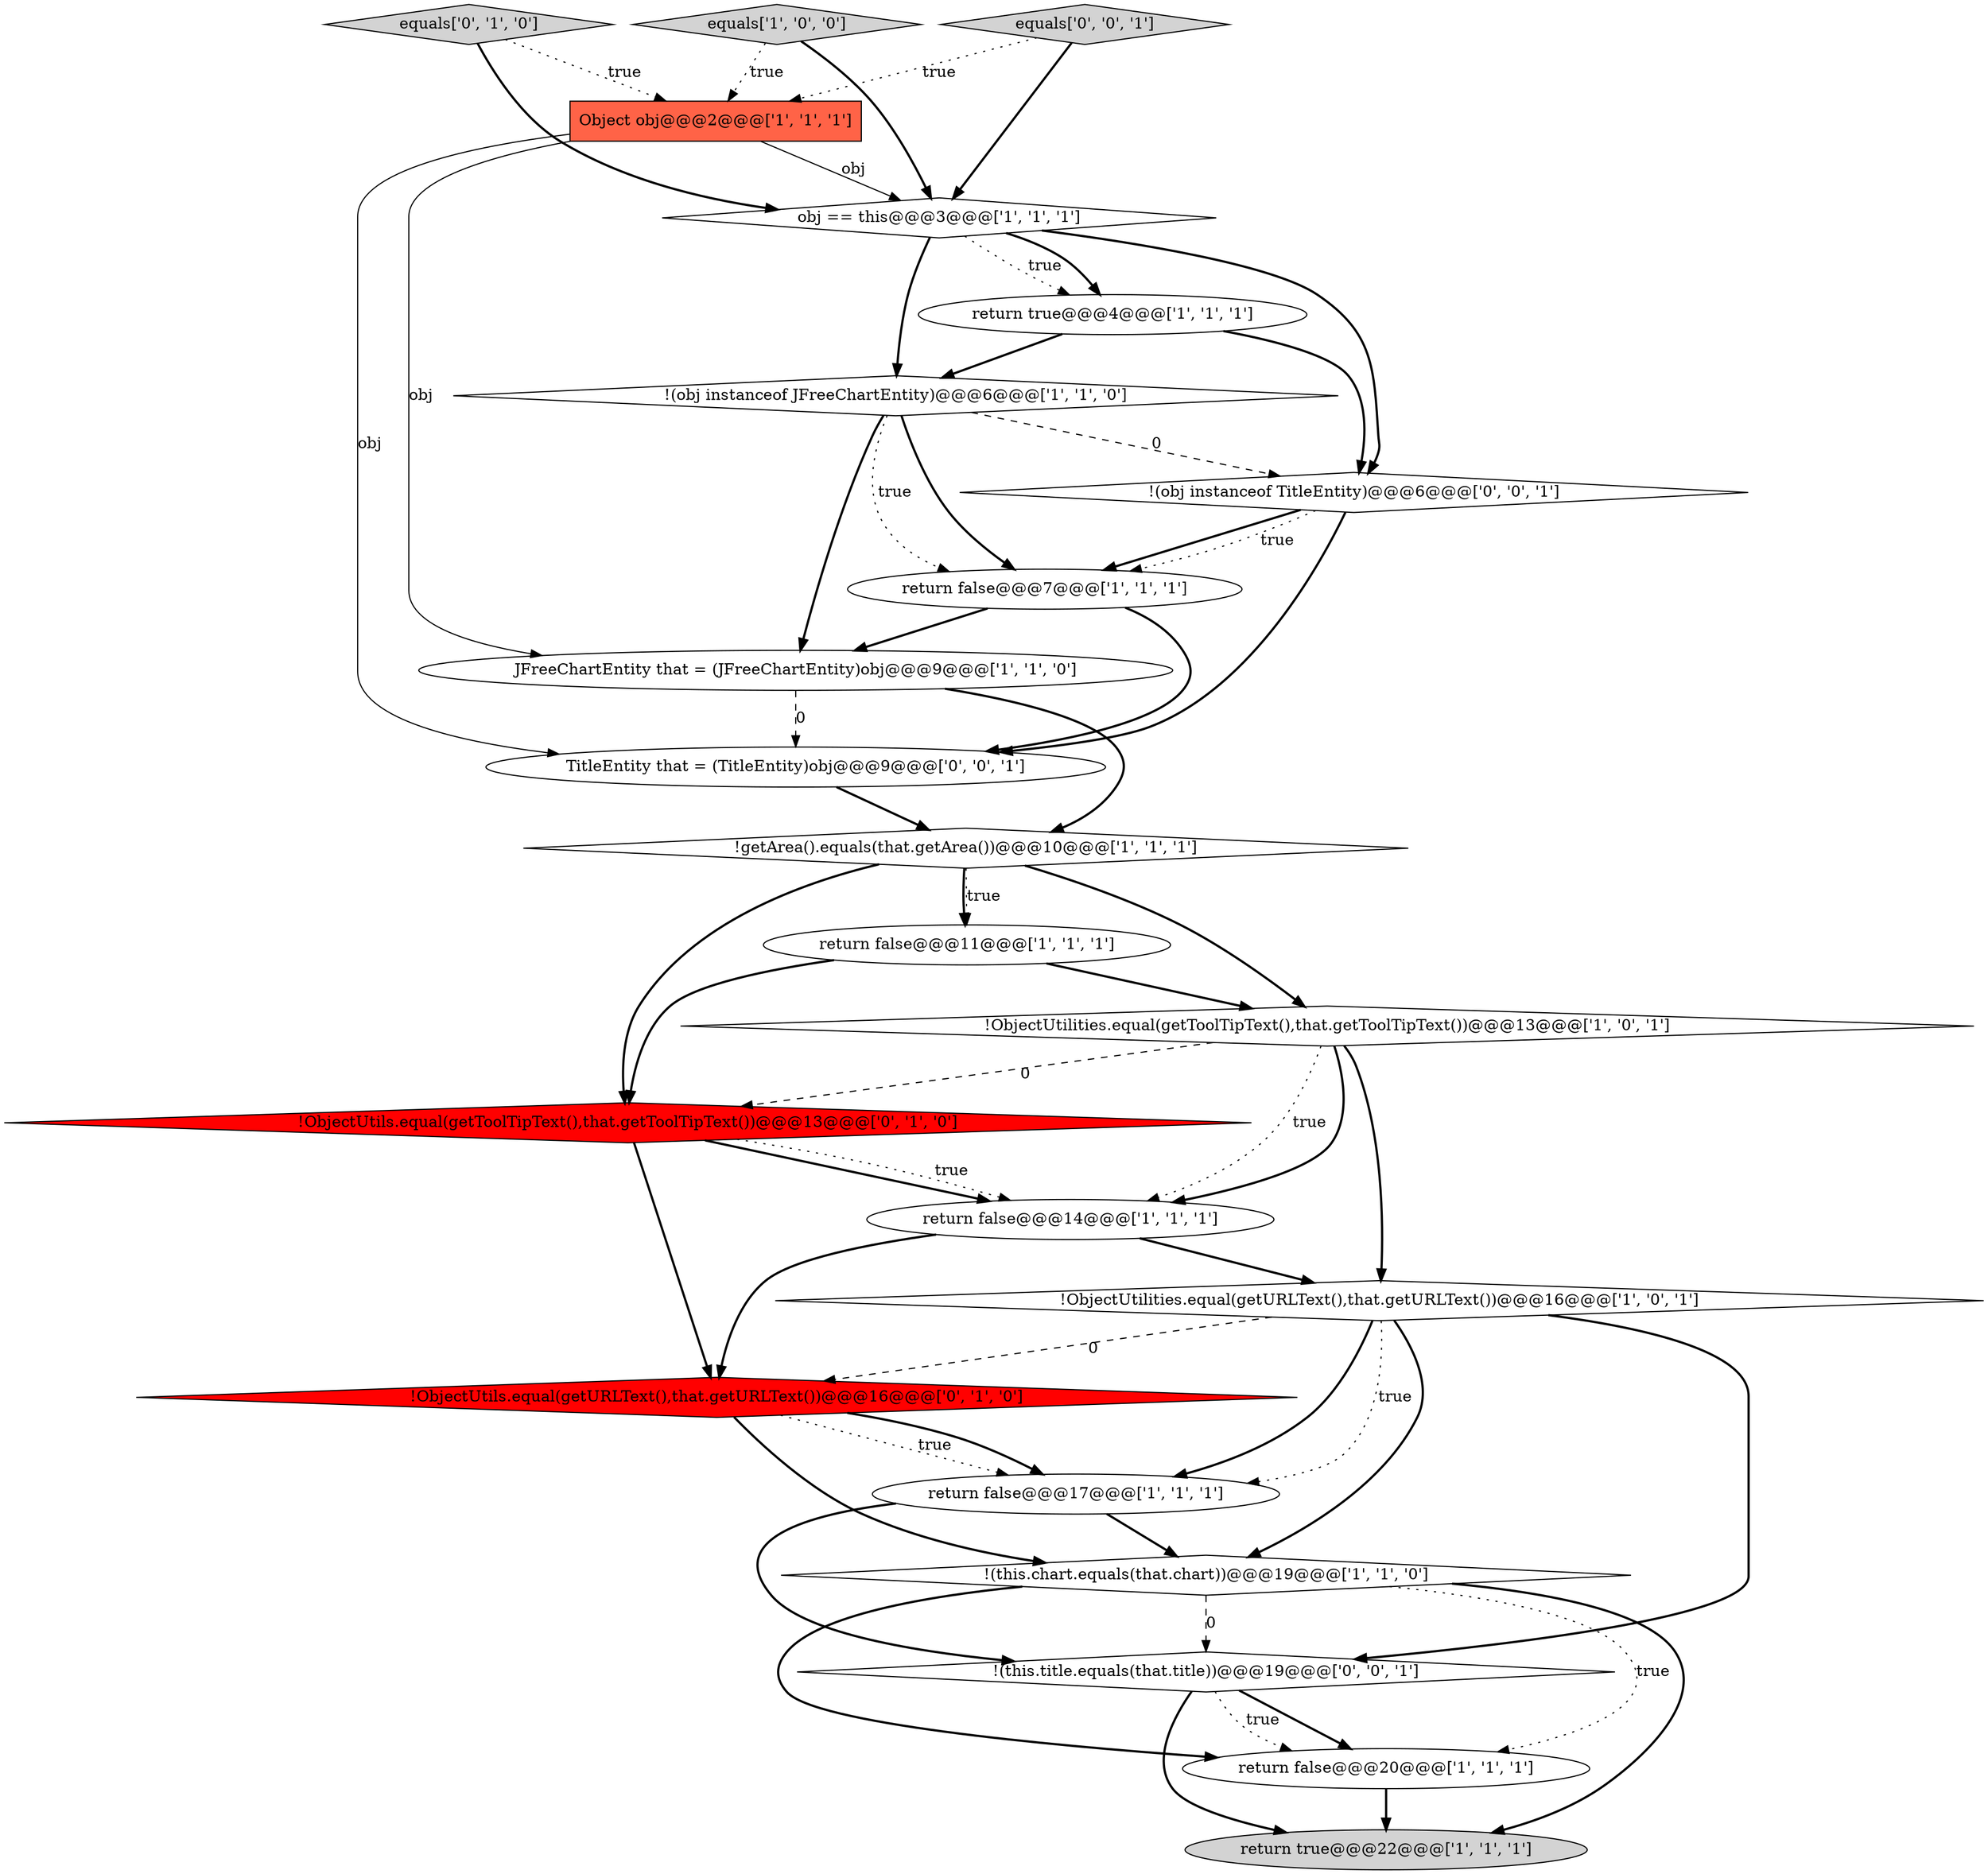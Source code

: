 digraph {
21 [style = filled, label = "!(this.title.equals(that.title))@@@19@@@['0', '0', '1']", fillcolor = white, shape = diamond image = "AAA0AAABBB3BBB"];
18 [style = filled, label = "!ObjectUtils.equal(getToolTipText(),that.getToolTipText())@@@13@@@['0', '1', '0']", fillcolor = red, shape = diamond image = "AAA1AAABBB2BBB"];
4 [style = filled, label = "return false@@@14@@@['1', '1', '1']", fillcolor = white, shape = ellipse image = "AAA0AAABBB1BBB"];
11 [style = filled, label = "obj == this@@@3@@@['1', '1', '1']", fillcolor = white, shape = diamond image = "AAA0AAABBB1BBB"];
2 [style = filled, label = "Object obj@@@2@@@['1', '1', '1']", fillcolor = tomato, shape = box image = "AAA0AAABBB1BBB"];
16 [style = filled, label = "equals['0', '1', '0']", fillcolor = lightgray, shape = diamond image = "AAA0AAABBB2BBB"];
1 [style = filled, label = "!ObjectUtilities.equal(getURLText(),that.getURLText())@@@16@@@['1', '0', '1']", fillcolor = white, shape = diamond image = "AAA0AAABBB1BBB"];
19 [style = filled, label = "TitleEntity that = (TitleEntity)obj@@@9@@@['0', '0', '1']", fillcolor = white, shape = ellipse image = "AAA0AAABBB3BBB"];
13 [style = filled, label = "!ObjectUtilities.equal(getToolTipText(),that.getToolTipText())@@@13@@@['1', '0', '1']", fillcolor = white, shape = diamond image = "AAA0AAABBB1BBB"];
6 [style = filled, label = "!(this.chart.equals(that.chart))@@@19@@@['1', '1', '0']", fillcolor = white, shape = diamond image = "AAA0AAABBB1BBB"];
5 [style = filled, label = "return false@@@7@@@['1', '1', '1']", fillcolor = white, shape = ellipse image = "AAA0AAABBB1BBB"];
7 [style = filled, label = "return true@@@4@@@['1', '1', '1']", fillcolor = white, shape = ellipse image = "AAA0AAABBB1BBB"];
14 [style = filled, label = "return false@@@17@@@['1', '1', '1']", fillcolor = white, shape = ellipse image = "AAA0AAABBB1BBB"];
12 [style = filled, label = "equals['1', '0', '0']", fillcolor = lightgray, shape = diamond image = "AAA0AAABBB1BBB"];
8 [style = filled, label = "JFreeChartEntity that = (JFreeChartEntity)obj@@@9@@@['1', '1', '0']", fillcolor = white, shape = ellipse image = "AAA0AAABBB1BBB"];
17 [style = filled, label = "!ObjectUtils.equal(getURLText(),that.getURLText())@@@16@@@['0', '1', '0']", fillcolor = red, shape = diamond image = "AAA1AAABBB2BBB"];
0 [style = filled, label = "return false@@@20@@@['1', '1', '1']", fillcolor = white, shape = ellipse image = "AAA0AAABBB1BBB"];
10 [style = filled, label = "!getArea().equals(that.getArea())@@@10@@@['1', '1', '1']", fillcolor = white, shape = diamond image = "AAA0AAABBB1BBB"];
9 [style = filled, label = "return false@@@11@@@['1', '1', '1']", fillcolor = white, shape = ellipse image = "AAA0AAABBB1BBB"];
3 [style = filled, label = "return true@@@22@@@['1', '1', '1']", fillcolor = lightgray, shape = ellipse image = "AAA0AAABBB1BBB"];
22 [style = filled, label = "!(obj instanceof TitleEntity)@@@6@@@['0', '0', '1']", fillcolor = white, shape = diamond image = "AAA0AAABBB3BBB"];
15 [style = filled, label = "!(obj instanceof JFreeChartEntity)@@@6@@@['1', '1', '0']", fillcolor = white, shape = diamond image = "AAA0AAABBB1BBB"];
20 [style = filled, label = "equals['0', '0', '1']", fillcolor = lightgray, shape = diamond image = "AAA0AAABBB3BBB"];
11->7 [style = dotted, label="true"];
15->5 [style = dotted, label="true"];
6->3 [style = bold, label=""];
5->8 [style = bold, label=""];
8->10 [style = bold, label=""];
0->3 [style = bold, label=""];
10->18 [style = bold, label=""];
8->19 [style = dashed, label="0"];
6->21 [style = dashed, label="0"];
16->2 [style = dotted, label="true"];
16->11 [style = bold, label=""];
4->17 [style = bold, label=""];
21->0 [style = bold, label=""];
22->19 [style = bold, label=""];
17->6 [style = bold, label=""];
21->0 [style = dotted, label="true"];
12->2 [style = dotted, label="true"];
12->11 [style = bold, label=""];
17->14 [style = dotted, label="true"];
18->17 [style = bold, label=""];
19->10 [style = bold, label=""];
6->0 [style = bold, label=""];
1->14 [style = dotted, label="true"];
20->11 [style = bold, label=""];
10->9 [style = dotted, label="true"];
2->11 [style = solid, label="obj"];
22->5 [style = bold, label=""];
13->1 [style = bold, label=""];
11->15 [style = bold, label=""];
15->5 [style = bold, label=""];
15->22 [style = dashed, label="0"];
22->5 [style = dotted, label="true"];
5->19 [style = bold, label=""];
2->19 [style = solid, label="obj"];
7->22 [style = bold, label=""];
1->17 [style = dashed, label="0"];
1->6 [style = bold, label=""];
9->18 [style = bold, label=""];
18->4 [style = bold, label=""];
10->13 [style = bold, label=""];
17->14 [style = bold, label=""];
1->21 [style = bold, label=""];
11->22 [style = bold, label=""];
20->2 [style = dotted, label="true"];
7->15 [style = bold, label=""];
1->14 [style = bold, label=""];
10->9 [style = bold, label=""];
2->8 [style = solid, label="obj"];
18->4 [style = dotted, label="true"];
6->0 [style = dotted, label="true"];
4->1 [style = bold, label=""];
14->21 [style = bold, label=""];
13->18 [style = dashed, label="0"];
15->8 [style = bold, label=""];
14->6 [style = bold, label=""];
11->7 [style = bold, label=""];
13->4 [style = dotted, label="true"];
21->3 [style = bold, label=""];
9->13 [style = bold, label=""];
13->4 [style = bold, label=""];
}

